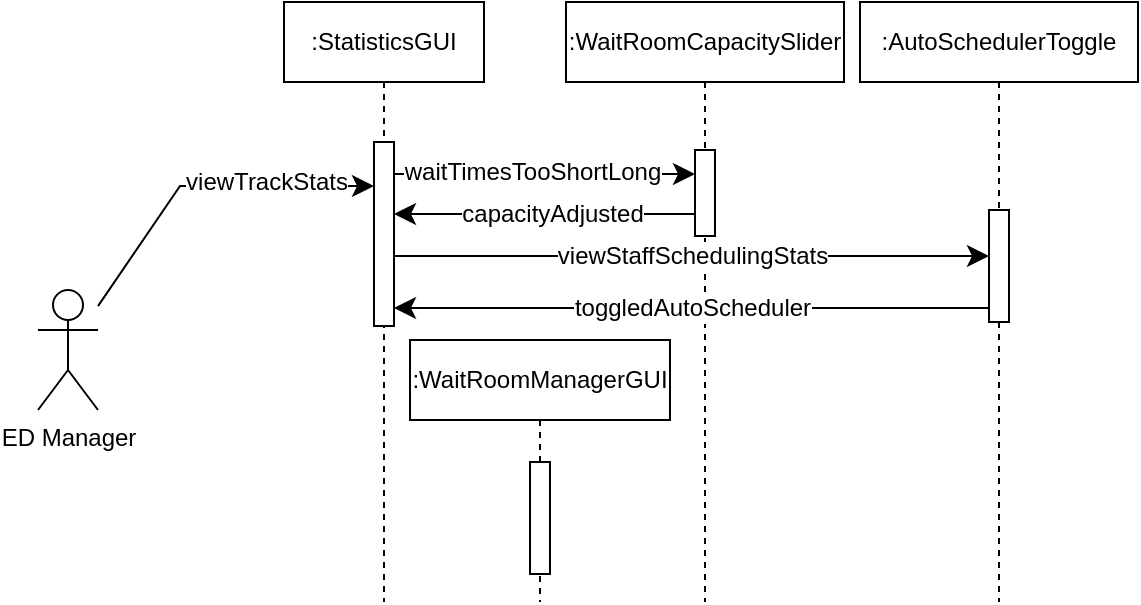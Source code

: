 <mxfile version="24.7.17">
  <diagram name="Page-1" id="2YBvvXClWsGukQMizWep">
    <mxGraphModel dx="640" dy="412" grid="0" gridSize="10" guides="1" tooltips="1" connect="1" arrows="1" fold="1" page="1" pageScale="1" pageWidth="850" pageHeight="1100" background="#ffffff" math="0" shadow="0">
      <root>
        <mxCell id="0" />
        <mxCell id="1" parent="0" />
        <mxCell id="aM9ryv3xv72pqoxQDRHE-1" value=":StatisticsGUI" style="shape=umlLifeline;perimeter=lifelinePerimeter;whiteSpace=wrap;html=1;container=0;dropTarget=0;collapsible=0;recursiveResize=0;outlineConnect=0;portConstraint=eastwest;newEdgeStyle={&quot;edgeStyle&quot;:&quot;elbowEdgeStyle&quot;,&quot;elbow&quot;:&quot;vertical&quot;,&quot;curved&quot;:0,&quot;rounded&quot;:0};" parent="1" vertex="1">
          <mxGeometry x="185" y="60" width="100" height="300" as="geometry" />
        </mxCell>
        <mxCell id="aM9ryv3xv72pqoxQDRHE-2" value="" style="html=1;points=[];perimeter=orthogonalPerimeter;outlineConnect=0;targetShapes=umlLifeline;portConstraint=eastwest;newEdgeStyle={&quot;edgeStyle&quot;:&quot;elbowEdgeStyle&quot;,&quot;elbow&quot;:&quot;vertical&quot;,&quot;curved&quot;:0,&quot;rounded&quot;:0};" parent="aM9ryv3xv72pqoxQDRHE-1" vertex="1">
          <mxGeometry x="45" y="70" width="10" height="92" as="geometry" />
        </mxCell>
        <mxCell id="aM9ryv3xv72pqoxQDRHE-5" value=":WaitRoomCapacitySlider" style="shape=umlLifeline;perimeter=lifelinePerimeter;whiteSpace=wrap;html=1;container=0;dropTarget=0;collapsible=0;recursiveResize=0;outlineConnect=0;portConstraint=eastwest;newEdgeStyle={&quot;edgeStyle&quot;:&quot;elbowEdgeStyle&quot;,&quot;elbow&quot;:&quot;vertical&quot;,&quot;curved&quot;:0,&quot;rounded&quot;:0};" parent="1" vertex="1">
          <mxGeometry x="326" y="60" width="139" height="300" as="geometry" />
        </mxCell>
        <mxCell id="aM9ryv3xv72pqoxQDRHE-6" value="" style="html=1;points=[];perimeter=orthogonalPerimeter;outlineConnect=0;targetShapes=umlLifeline;portConstraint=eastwest;newEdgeStyle={&quot;edgeStyle&quot;:&quot;elbowEdgeStyle&quot;,&quot;elbow&quot;:&quot;vertical&quot;,&quot;curved&quot;:0,&quot;rounded&quot;:0};" parent="aM9ryv3xv72pqoxQDRHE-5" vertex="1">
          <mxGeometry x="64.5" y="74" width="10" height="43" as="geometry" />
        </mxCell>
        <mxCell id="99FT_-au7CRat3UAY1YA-2" style="edgeStyle=none;curved=0;rounded=0;orthogonalLoop=1;jettySize=auto;html=1;fontSize=12;startSize=8;endSize=8;" edge="1" parent="1" source="99FT_-au7CRat3UAY1YA-1" target="aM9ryv3xv72pqoxQDRHE-2">
          <mxGeometry relative="1" as="geometry">
            <mxPoint x="102" y="220.0" as="sourcePoint" />
            <mxPoint x="232" y="152.37" as="targetPoint" />
            <Array as="points">
              <mxPoint x="133" y="152" />
            </Array>
          </mxGeometry>
        </mxCell>
        <mxCell id="99FT_-au7CRat3UAY1YA-3" value="viewTrackStats" style="edgeLabel;html=1;align=center;verticalAlign=middle;resizable=0;points=[];fontSize=12;rotation=0;" vertex="1" connectable="0" parent="99FT_-au7CRat3UAY1YA-2">
          <mxGeometry x="-0.321" relative="1" as="geometry">
            <mxPoint x="51" y="-15" as="offset" />
          </mxGeometry>
        </mxCell>
        <mxCell id="99FT_-au7CRat3UAY1YA-1" value="ED Manager" style="shape=umlActor;verticalLabelPosition=bottom;verticalAlign=top;html=1;outlineConnect=0;" vertex="1" parent="1">
          <mxGeometry x="62" y="204" width="30" height="60" as="geometry" />
        </mxCell>
        <mxCell id="99FT_-au7CRat3UAY1YA-4" style="edgeStyle=elbowEdgeStyle;curved=0;rounded=0;orthogonalLoop=1;jettySize=auto;html=1;elbow=vertical;fontSize=12;startSize=8;endSize=8;" edge="1" parent="1" source="aM9ryv3xv72pqoxQDRHE-2" target="aM9ryv3xv72pqoxQDRHE-6">
          <mxGeometry relative="1" as="geometry">
            <mxPoint x="351" y="148" as="targetPoint" />
            <Array as="points">
              <mxPoint x="292" y="146" />
            </Array>
          </mxGeometry>
        </mxCell>
        <mxCell id="99FT_-au7CRat3UAY1YA-5" value="waitTimesTooShortLong" style="edgeLabel;html=1;align=center;verticalAlign=middle;resizable=0;points=[];fontSize=12;" vertex="1" connectable="0" parent="99FT_-au7CRat3UAY1YA-4">
          <mxGeometry x="0.202" y="1" relative="1" as="geometry">
            <mxPoint x="-22" as="offset" />
          </mxGeometry>
        </mxCell>
        <mxCell id="99FT_-au7CRat3UAY1YA-7" style="edgeStyle=elbowEdgeStyle;curved=0;rounded=0;orthogonalLoop=1;jettySize=auto;html=1;elbow=vertical;fontSize=12;startSize=8;endSize=8;" edge="1" parent="1" source="aM9ryv3xv72pqoxQDRHE-6" target="aM9ryv3xv72pqoxQDRHE-2">
          <mxGeometry relative="1" as="geometry">
            <Array as="points">
              <mxPoint x="314" y="166" />
            </Array>
          </mxGeometry>
        </mxCell>
        <mxCell id="99FT_-au7CRat3UAY1YA-8" value="capacityAdjusted" style="edgeLabel;html=1;align=center;verticalAlign=middle;resizable=0;points=[];fontSize=12;" vertex="1" connectable="0" parent="99FT_-au7CRat3UAY1YA-7">
          <mxGeometry x="-0.05" relative="1" as="geometry">
            <mxPoint as="offset" />
          </mxGeometry>
        </mxCell>
        <mxCell id="99FT_-au7CRat3UAY1YA-9" value=":AutoSchedulerToggle" style="shape=umlLifeline;perimeter=lifelinePerimeter;whiteSpace=wrap;html=1;container=0;dropTarget=0;collapsible=0;recursiveResize=0;outlineConnect=0;portConstraint=eastwest;newEdgeStyle={&quot;edgeStyle&quot;:&quot;elbowEdgeStyle&quot;,&quot;elbow&quot;:&quot;vertical&quot;,&quot;curved&quot;:0,&quot;rounded&quot;:0};" vertex="1" parent="1">
          <mxGeometry x="473" y="60" width="139" height="300" as="geometry" />
        </mxCell>
        <mxCell id="99FT_-au7CRat3UAY1YA-10" value="" style="html=1;points=[];perimeter=orthogonalPerimeter;outlineConnect=0;targetShapes=umlLifeline;portConstraint=eastwest;newEdgeStyle={&quot;edgeStyle&quot;:&quot;elbowEdgeStyle&quot;,&quot;elbow&quot;:&quot;vertical&quot;,&quot;curved&quot;:0,&quot;rounded&quot;:0};" vertex="1" parent="99FT_-au7CRat3UAY1YA-9">
          <mxGeometry x="64.5" y="104" width="10" height="56" as="geometry" />
        </mxCell>
        <mxCell id="99FT_-au7CRat3UAY1YA-12" value="viewStaffSchedulingStats" style="edgeStyle=elbowEdgeStyle;curved=0;rounded=0;orthogonalLoop=1;jettySize=auto;html=1;elbow=vertical;fontSize=12;startSize=8;endSize=8;" edge="1" parent="1" source="aM9ryv3xv72pqoxQDRHE-2" target="99FT_-au7CRat3UAY1YA-10">
          <mxGeometry relative="1" as="geometry">
            <Array as="points">
              <mxPoint x="394" y="187" />
            </Array>
          </mxGeometry>
        </mxCell>
        <mxCell id="99FT_-au7CRat3UAY1YA-13" value="toggledAutoScheduler" style="edgeStyle=elbowEdgeStyle;curved=0;rounded=0;orthogonalLoop=1;jettySize=auto;html=1;elbow=vertical;fontSize=12;startSize=8;endSize=8;" edge="1" parent="1" source="99FT_-au7CRat3UAY1YA-10" target="aM9ryv3xv72pqoxQDRHE-2">
          <mxGeometry relative="1" as="geometry">
            <Array as="points">
              <mxPoint x="395" y="213" />
            </Array>
          </mxGeometry>
        </mxCell>
        <mxCell id="99FT_-au7CRat3UAY1YA-15" value=":WaitRoomManagerGUI" style="shape=umlLifeline;perimeter=lifelinePerimeter;whiteSpace=wrap;html=1;container=0;dropTarget=0;collapsible=0;recursiveResize=0;outlineConnect=0;portConstraint=eastwest;newEdgeStyle={&quot;edgeStyle&quot;:&quot;elbowEdgeStyle&quot;,&quot;elbow&quot;:&quot;vertical&quot;,&quot;curved&quot;:0,&quot;rounded&quot;:0};" vertex="1" parent="1">
          <mxGeometry x="248" y="229" width="130" height="131" as="geometry" />
        </mxCell>
        <mxCell id="99FT_-au7CRat3UAY1YA-21" style="edgeStyle=elbowEdgeStyle;curved=0;rounded=0;orthogonalLoop=1;jettySize=auto;html=1;elbow=vertical;fontSize=12;startSize=8;endSize=8;" edge="1" parent="99FT_-au7CRat3UAY1YA-15" source="99FT_-au7CRat3UAY1YA-16" target="99FT_-au7CRat3UAY1YA-15">
          <mxGeometry relative="1" as="geometry" />
        </mxCell>
        <mxCell id="99FT_-au7CRat3UAY1YA-22" style="edgeStyle=elbowEdgeStyle;curved=0;rounded=0;orthogonalLoop=1;jettySize=auto;html=1;elbow=vertical;fontSize=12;startSize=8;endSize=8;" edge="1" parent="99FT_-au7CRat3UAY1YA-15" source="99FT_-au7CRat3UAY1YA-16" target="99FT_-au7CRat3UAY1YA-15">
          <mxGeometry relative="1" as="geometry" />
        </mxCell>
        <mxCell id="99FT_-au7CRat3UAY1YA-25" style="edgeStyle=elbowEdgeStyle;curved=0;rounded=0;orthogonalLoop=1;jettySize=auto;html=1;elbow=vertical;fontSize=12;startSize=8;endSize=8;" edge="1" parent="99FT_-au7CRat3UAY1YA-15" source="99FT_-au7CRat3UAY1YA-16" target="99FT_-au7CRat3UAY1YA-15">
          <mxGeometry relative="1" as="geometry" />
        </mxCell>
        <mxCell id="99FT_-au7CRat3UAY1YA-16" value="" style="html=1;points=[];perimeter=orthogonalPerimeter;outlineConnect=0;targetShapes=umlLifeline;portConstraint=eastwest;newEdgeStyle={&quot;edgeStyle&quot;:&quot;elbowEdgeStyle&quot;,&quot;elbow&quot;:&quot;vertical&quot;,&quot;curved&quot;:0,&quot;rounded&quot;:0};" vertex="1" parent="99FT_-au7CRat3UAY1YA-15">
          <mxGeometry x="60" y="61" width="10" height="56" as="geometry" />
        </mxCell>
      </root>
    </mxGraphModel>
  </diagram>
</mxfile>
